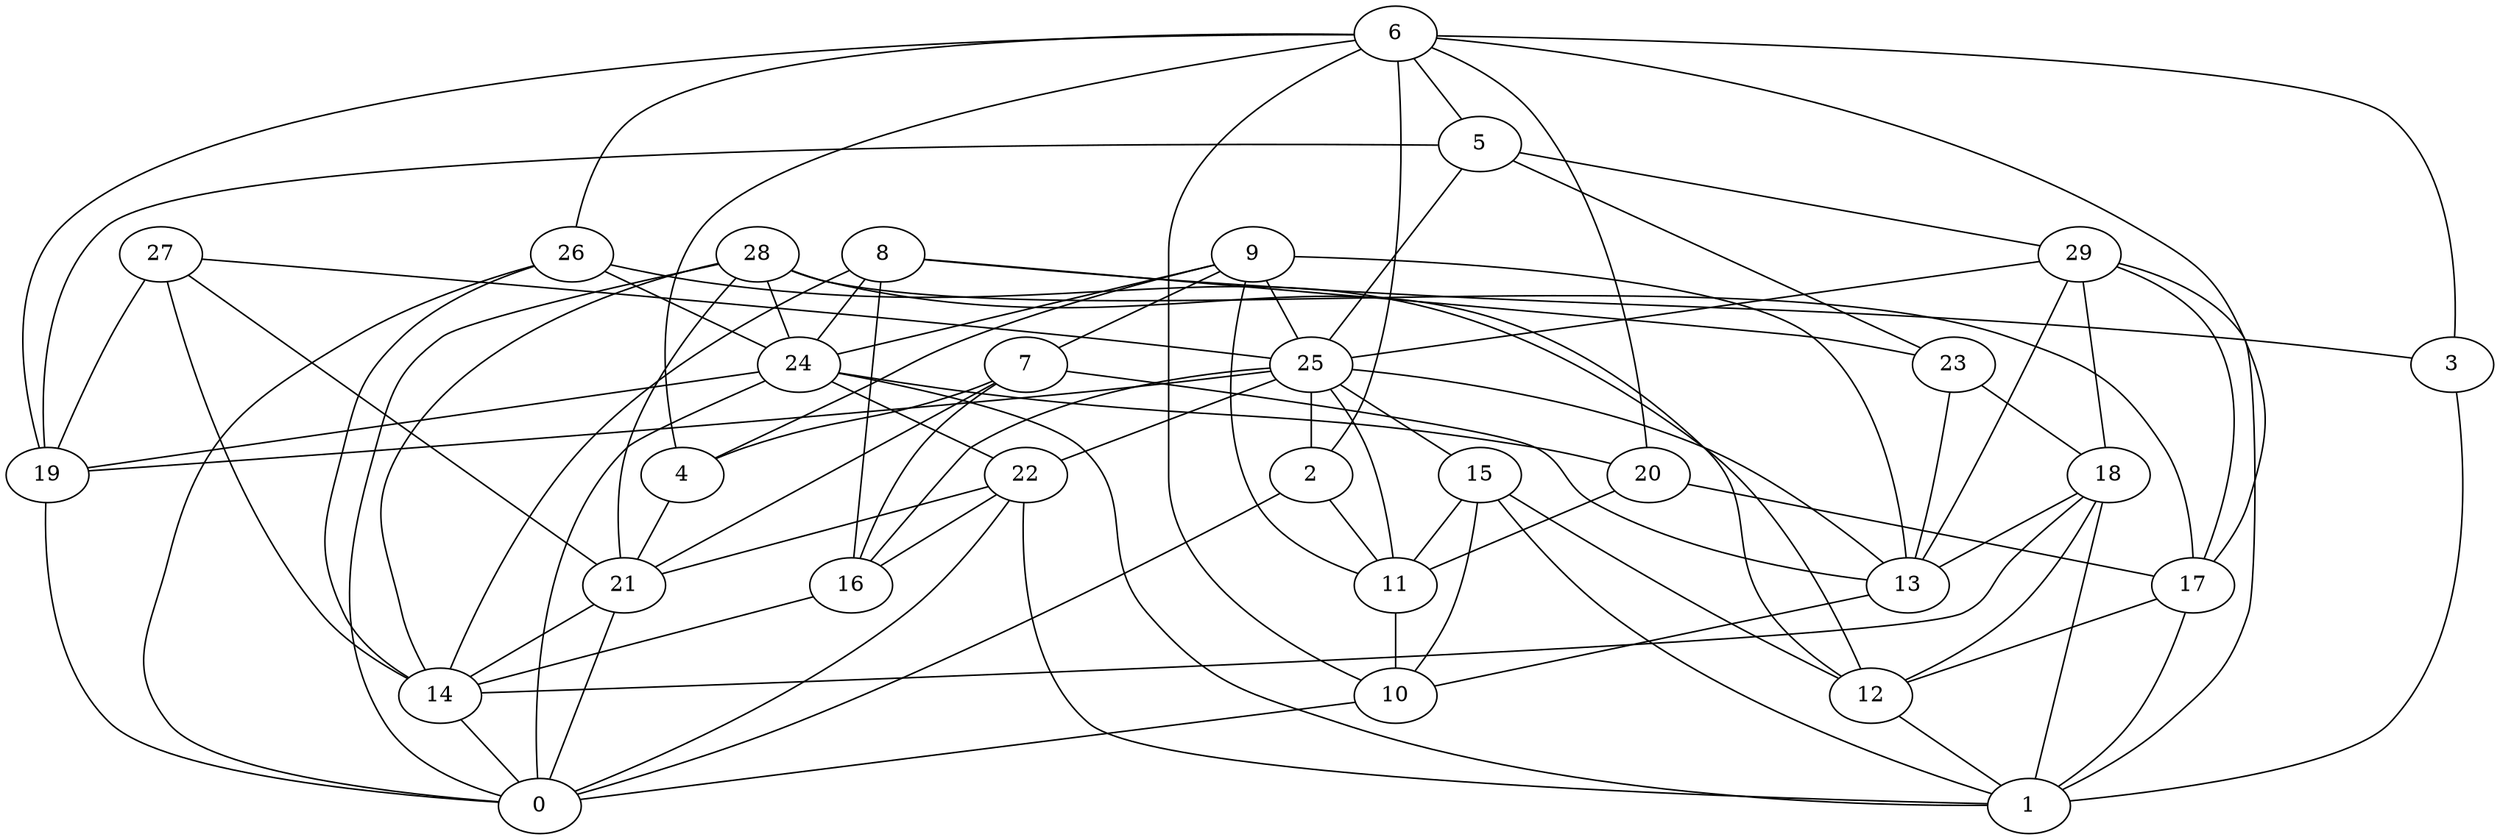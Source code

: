 digraph GG_graph {

subgraph G_graph {
edge [color = black]
"29" -> "13" [dir = none]
"29" -> "1" [dir = none]
"29" -> "25" [dir = none]
"15" -> "12" [dir = none]
"9" -> "24" [dir = none]
"9" -> "11" [dir = none]
"9" -> "7" [dir = none]
"9" -> "13" [dir = none]
"22" -> "1" [dir = none]
"22" -> "0" [dir = none]
"22" -> "16" [dir = none]
"22" -> "21" [dir = none]
"11" -> "10" [dir = none]
"18" -> "13" [dir = none]
"18" -> "1" [dir = none]
"18" -> "14" [dir = none]
"24" -> "20" [dir = none]
"24" -> "19" [dir = none]
"24" -> "1" [dir = none]
"24" -> "22" [dir = none]
"20" -> "17" [dir = none]
"20" -> "11" [dir = none]
"12" -> "1" [dir = none]
"26" -> "14" [dir = none]
"26" -> "0" [dir = none]
"26" -> "12" [dir = none]
"16" -> "14" [dir = none]
"8" -> "16" [dir = none]
"8" -> "3" [dir = none]
"17" -> "1" [dir = none]
"28" -> "14" [dir = none]
"28" -> "0" [dir = none]
"25" -> "11" [dir = none]
"25" -> "2" [dir = none]
"25" -> "13" [dir = none]
"25" -> "22" [dir = none]
"25" -> "15" [dir = none]
"27" -> "21" [dir = none]
"27" -> "14" [dir = none]
"27" -> "19" [dir = none]
"7" -> "13" [dir = none]
"7" -> "21" [dir = none]
"7" -> "16" [dir = none]
"7" -> "4" [dir = none]
"10" -> "0" [dir = none]
"19" -> "0" [dir = none]
"3" -> "1" [dir = none]
"6" -> "4" [dir = none]
"6" -> "17" [dir = none]
"6" -> "3" [dir = none]
"6" -> "10" [dir = none]
"6" -> "19" [dir = none]
"6" -> "2" [dir = none]
"23" -> "13" [dir = none]
"23" -> "18" [dir = none]
"5" -> "19" [dir = none]
"5" -> "23" [dir = none]
"5" -> "25" [dir = none]
"26" -> "24" [dir = none]
"25" -> "16" [dir = none]
"15" -> "11" [dir = none]
"27" -> "25" [dir = none]
"29" -> "17" [dir = none]
"15" -> "1" [dir = none]
"17" -> "12" [dir = none]
"15" -> "10" [dir = none]
"14" -> "0" [dir = none]
"18" -> "12" [dir = none]
"28" -> "21" [dir = none]
"13" -> "10" [dir = none]
"28" -> "17" [dir = none]
"25" -> "19" [dir = none]
"24" -> "0" [dir = none]
"2" -> "11" [dir = none]
"29" -> "18" [dir = none]
"4" -> "21" [dir = none]
"6" -> "5" [dir = none]
"2" -> "0" [dir = none]
"28" -> "24" [dir = none]
"8" -> "14" [dir = none]
"6" -> "20" [dir = none]
"28" -> "12" [dir = none]
"5" -> "29" [dir = none]
"8" -> "23" [dir = none]
"21" -> "14" [dir = none]
"21" -> "0" [dir = none]
"6" -> "26" [dir = none]
"8" -> "24" [dir = none]
"9" -> "25" [dir = none]
"9" -> "4" [dir = none]
}

}
